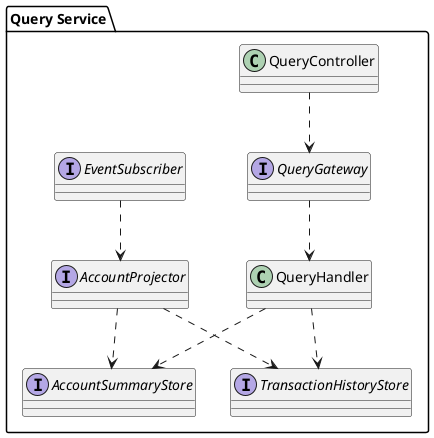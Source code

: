 @startuml
package "Query Service" {
    class QueryController
    interface QueryGateway
    class QueryHandler
    interface AccountSummaryStore
    interface TransactionHistoryStore
    interface EventSubscriber
    interface AccountProjector

    QueryController ..> QueryGateway
    QueryGateway ..> QueryHandler
    QueryHandler ..> AccountSummaryStore
    QueryHandler ..> TransactionHistoryStore
    EventSubscriber ..> AccountProjector
    AccountProjector ..> AccountSummaryStore
    AccountProjector ..> TransactionHistoryStore
}
@enduml
